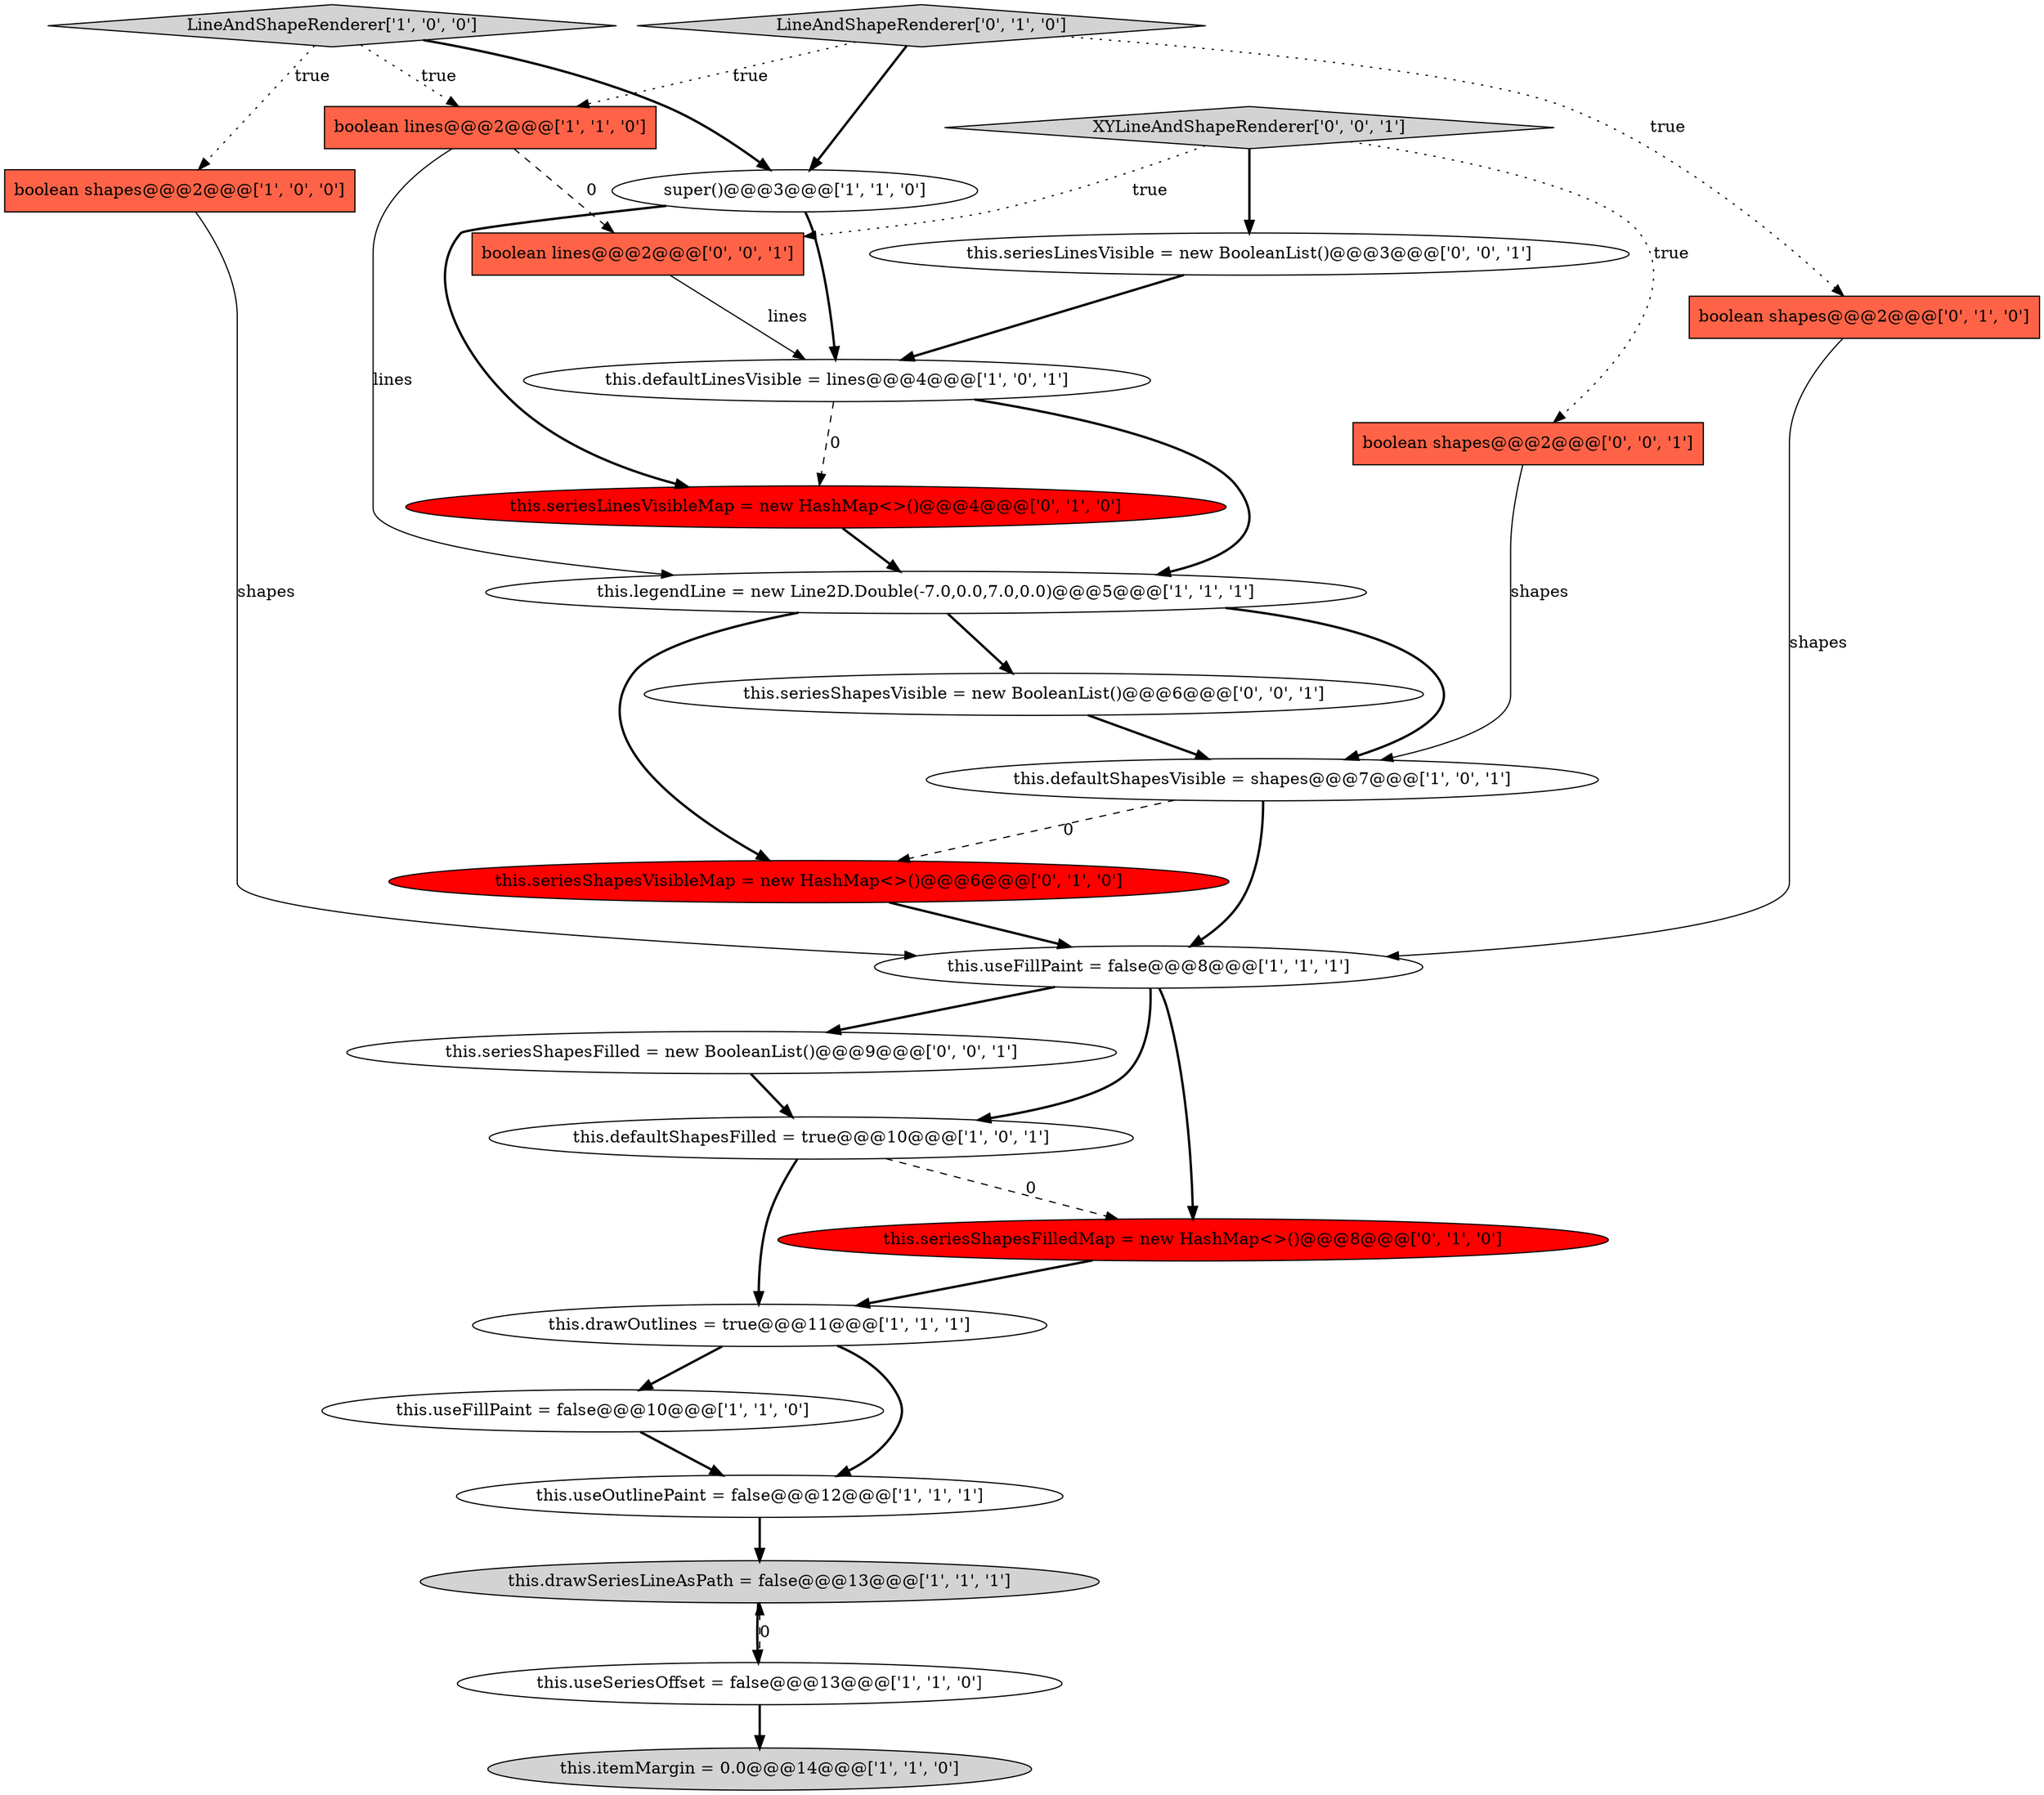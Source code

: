 digraph {
5 [style = filled, label = "this.useFillPaint = false@@@10@@@['1', '1', '0']", fillcolor = white, shape = ellipse image = "AAA0AAABBB1BBB"];
22 [style = filled, label = "XYLineAndShapeRenderer['0', '0', '1']", fillcolor = lightgray, shape = diamond image = "AAA0AAABBB3BBB"];
23 [style = filled, label = "boolean shapes@@@2@@@['0', '0', '1']", fillcolor = tomato, shape = box image = "AAA0AAABBB3BBB"];
10 [style = filled, label = "this.legendLine = new Line2D.Double(-7.0,0.0,7.0,0.0)@@@5@@@['1', '1', '1']", fillcolor = white, shape = ellipse image = "AAA0AAABBB1BBB"];
11 [style = filled, label = "this.defaultShapesFilled = true@@@10@@@['1', '0', '1']", fillcolor = white, shape = ellipse image = "AAA0AAABBB1BBB"];
6 [style = filled, label = "boolean lines@@@2@@@['1', '1', '0']", fillcolor = tomato, shape = box image = "AAA0AAABBB1BBB"];
4 [style = filled, label = "super()@@@3@@@['1', '1', '0']", fillcolor = white, shape = ellipse image = "AAA0AAABBB1BBB"];
2 [style = filled, label = "boolean shapes@@@2@@@['1', '0', '0']", fillcolor = tomato, shape = box image = "AAA0AAABBB1BBB"];
25 [style = filled, label = "this.seriesShapesVisible = new BooleanList()@@@6@@@['0', '0', '1']", fillcolor = white, shape = ellipse image = "AAA0AAABBB3BBB"];
13 [style = filled, label = "this.defaultLinesVisible = lines@@@4@@@['1', '0', '1']", fillcolor = white, shape = ellipse image = "AAA0AAABBB1BBB"];
20 [style = filled, label = "this.seriesShapesFilled = new BooleanList()@@@9@@@['0', '0', '1']", fillcolor = white, shape = ellipse image = "AAA0AAABBB3BBB"];
0 [style = filled, label = "LineAndShapeRenderer['1', '0', '0']", fillcolor = lightgray, shape = diamond image = "AAA0AAABBB1BBB"];
19 [style = filled, label = "this.seriesLinesVisibleMap = new HashMap<>()@@@4@@@['0', '1', '0']", fillcolor = red, shape = ellipse image = "AAA1AAABBB2BBB"];
15 [style = filled, label = "this.seriesShapesVisibleMap = new HashMap<>()@@@6@@@['0', '1', '0']", fillcolor = red, shape = ellipse image = "AAA1AAABBB2BBB"];
3 [style = filled, label = "this.useFillPaint = false@@@8@@@['1', '1', '1']", fillcolor = white, shape = ellipse image = "AAA0AAABBB1BBB"];
1 [style = filled, label = "this.drawSeriesLineAsPath = false@@@13@@@['1', '1', '1']", fillcolor = lightgray, shape = ellipse image = "AAA0AAABBB1BBB"];
14 [style = filled, label = "this.defaultShapesVisible = shapes@@@7@@@['1', '0', '1']", fillcolor = white, shape = ellipse image = "AAA0AAABBB1BBB"];
18 [style = filled, label = "this.seriesShapesFilledMap = new HashMap<>()@@@8@@@['0', '1', '0']", fillcolor = red, shape = ellipse image = "AAA1AAABBB2BBB"];
8 [style = filled, label = "this.itemMargin = 0.0@@@14@@@['1', '1', '0']", fillcolor = lightgray, shape = ellipse image = "AAA0AAABBB1BBB"];
24 [style = filled, label = "boolean lines@@@2@@@['0', '0', '1']", fillcolor = tomato, shape = box image = "AAA0AAABBB3BBB"];
21 [style = filled, label = "this.seriesLinesVisible = new BooleanList()@@@3@@@['0', '0', '1']", fillcolor = white, shape = ellipse image = "AAA0AAABBB3BBB"];
7 [style = filled, label = "this.useSeriesOffset = false@@@13@@@['1', '1', '0']", fillcolor = white, shape = ellipse image = "AAA0AAABBB1BBB"];
9 [style = filled, label = "this.drawOutlines = true@@@11@@@['1', '1', '1']", fillcolor = white, shape = ellipse image = "AAA0AAABBB1BBB"];
17 [style = filled, label = "boolean shapes@@@2@@@['0', '1', '0']", fillcolor = tomato, shape = box image = "AAA0AAABBB2BBB"];
12 [style = filled, label = "this.useOutlinePaint = false@@@12@@@['1', '1', '1']", fillcolor = white, shape = ellipse image = "AAA0AAABBB1BBB"];
16 [style = filled, label = "LineAndShapeRenderer['0', '1', '0']", fillcolor = lightgray, shape = diamond image = "AAA0AAABBB2BBB"];
13->10 [style = bold, label=""];
14->3 [style = bold, label=""];
10->15 [style = bold, label=""];
22->23 [style = dotted, label="true"];
10->14 [style = bold, label=""];
2->3 [style = solid, label="shapes"];
7->1 [style = dashed, label="0"];
16->17 [style = dotted, label="true"];
4->13 [style = bold, label=""];
4->19 [style = bold, label=""];
3->11 [style = bold, label=""];
22->21 [style = bold, label=""];
19->10 [style = bold, label=""];
25->14 [style = bold, label=""];
23->14 [style = solid, label="shapes"];
22->24 [style = dotted, label="true"];
13->19 [style = dashed, label="0"];
11->9 [style = bold, label=""];
12->1 [style = bold, label=""];
7->8 [style = bold, label=""];
1->7 [style = bold, label=""];
15->3 [style = bold, label=""];
0->6 [style = dotted, label="true"];
14->15 [style = dashed, label="0"];
3->18 [style = bold, label=""];
24->13 [style = solid, label="lines"];
17->3 [style = solid, label="shapes"];
3->20 [style = bold, label=""];
5->12 [style = bold, label=""];
10->25 [style = bold, label=""];
0->4 [style = bold, label=""];
11->18 [style = dashed, label="0"];
6->24 [style = dashed, label="0"];
18->9 [style = bold, label=""];
9->5 [style = bold, label=""];
9->12 [style = bold, label=""];
0->2 [style = dotted, label="true"];
16->4 [style = bold, label=""];
6->10 [style = solid, label="lines"];
16->6 [style = dotted, label="true"];
21->13 [style = bold, label=""];
20->11 [style = bold, label=""];
}

